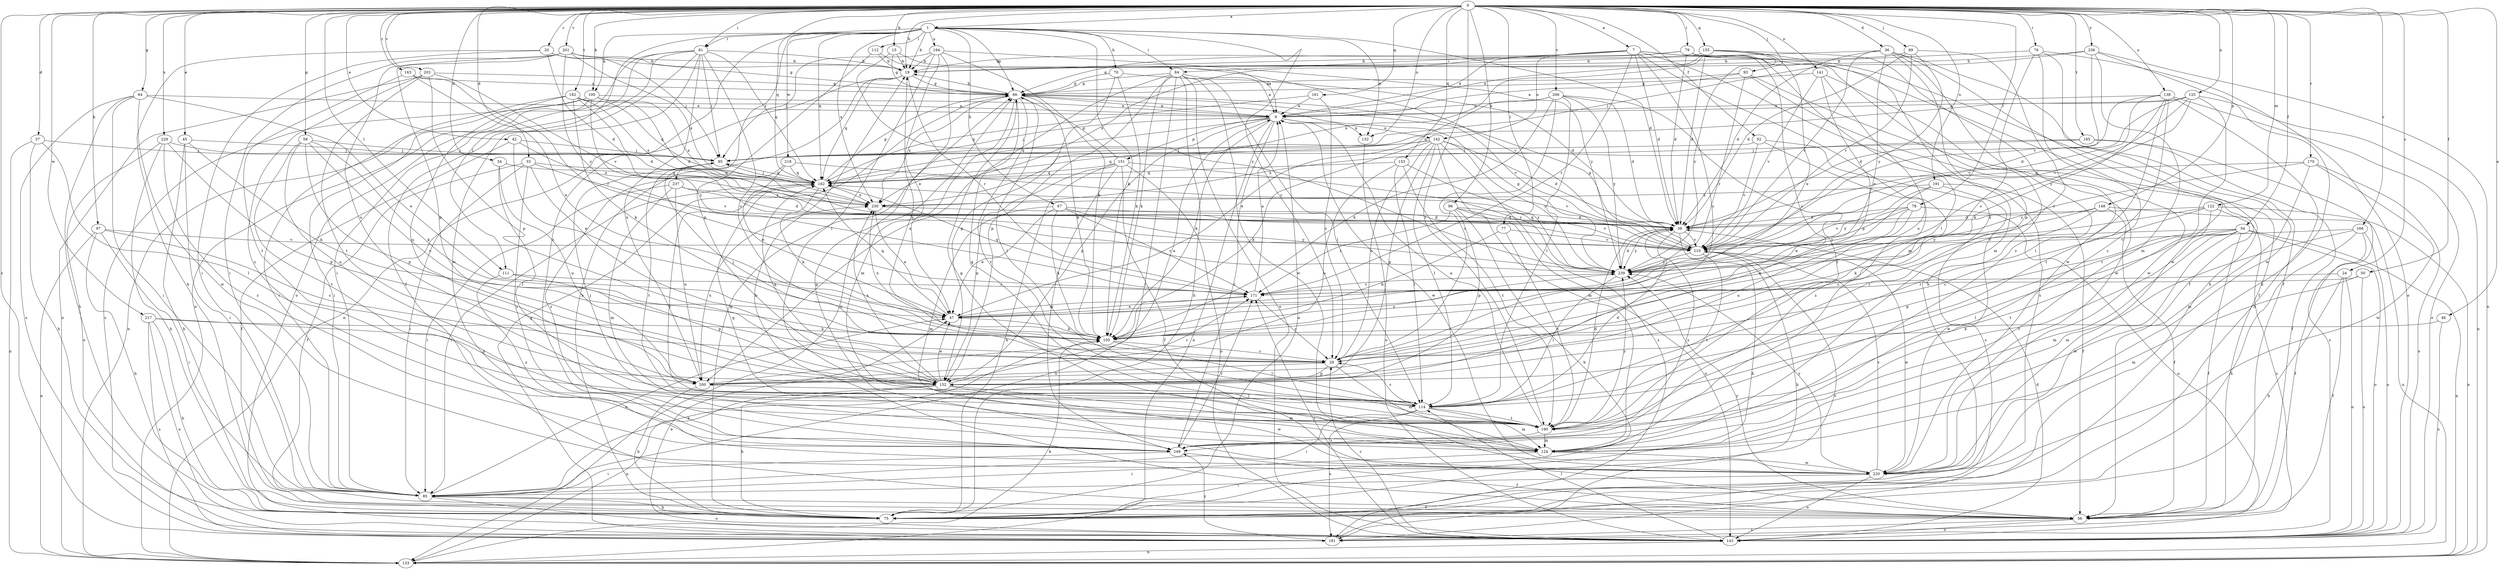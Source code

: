 strict digraph  {
0;
1;
7;
9;
15;
19;
20;
24;
29;
33;
34;
36;
37;
38;
42;
45;
46;
47;
50;
52;
54;
56;
58;
64;
66;
67;
70;
75;
76;
77;
78;
79;
81;
84;
85;
89;
93;
95;
96;
97;
100;
105;
111;
112;
114;
122;
124;
125;
132;
133;
138;
141;
142;
143;
148;
151;
152;
153;
155;
161;
162;
163;
166;
170;
171;
181;
182;
185;
190;
191;
194;
200;
201;
203;
206;
210;
217;
218;
220;
229;
230;
236;
237;
239;
249;
0 -> 1  [label=a];
0 -> 7  [label=a];
0 -> 15  [label=b];
0 -> 19  [label=b];
0 -> 20  [label=c];
0 -> 24  [label=c];
0 -> 33  [label=d];
0 -> 34  [label=d];
0 -> 36  [label=d];
0 -> 37  [label=d];
0 -> 42  [label=e];
0 -> 45  [label=e];
0 -> 46  [label=e];
0 -> 50  [label=f];
0 -> 52  [label=f];
0 -> 54  [label=f];
0 -> 58  [label=g];
0 -> 64  [label=g];
0 -> 76  [label=i];
0 -> 77  [label=i];
0 -> 78  [label=i];
0 -> 79  [label=i];
0 -> 81  [label=i];
0 -> 89  [label=j];
0 -> 93  [label=j];
0 -> 96  [label=k];
0 -> 97  [label=k];
0 -> 100  [label=k];
0 -> 111  [label=l];
0 -> 122  [label=m];
0 -> 125  [label=n];
0 -> 132  [label=n];
0 -> 138  [label=o];
0 -> 141  [label=o];
0 -> 148  [label=p];
0 -> 153  [label=q];
0 -> 155  [label=q];
0 -> 161  [label=q];
0 -> 162  [label=q];
0 -> 163  [label=r];
0 -> 166  [label=r];
0 -> 170  [label=r];
0 -> 181  [label=s];
0 -> 182  [label=t];
0 -> 185  [label=t];
0 -> 190  [label=t];
0 -> 191  [label=u];
0 -> 201  [label=v];
0 -> 203  [label=v];
0 -> 206  [label=v];
0 -> 217  [label=w];
0 -> 229  [label=x];
0 -> 236  [label=y];
1 -> 19  [label=b];
1 -> 29  [label=c];
1 -> 38  [label=d];
1 -> 66  [label=g];
1 -> 67  [label=h];
1 -> 70  [label=h];
1 -> 81  [label=i];
1 -> 84  [label=i];
1 -> 100  [label=k];
1 -> 105  [label=k];
1 -> 111  [label=l];
1 -> 112  [label=l];
1 -> 132  [label=n];
1 -> 162  [label=q];
1 -> 194  [label=u];
1 -> 218  [label=w];
1 -> 230  [label=x];
1 -> 237  [label=y];
1 -> 249  [label=z];
7 -> 29  [label=c];
7 -> 38  [label=d];
7 -> 56  [label=f];
7 -> 66  [label=g];
7 -> 75  [label=h];
7 -> 84  [label=i];
7 -> 124  [label=m];
7 -> 142  [label=o];
7 -> 171  [label=r];
7 -> 181  [label=s];
7 -> 230  [label=x];
9 -> 95  [label=j];
9 -> 105  [label=k];
9 -> 132  [label=n];
9 -> 133  [label=n];
9 -> 142  [label=o];
9 -> 151  [label=p];
9 -> 152  [label=p];
9 -> 162  [label=q];
9 -> 220  [label=w];
9 -> 249  [label=z];
15 -> 9  [label=a];
15 -> 19  [label=b];
15 -> 66  [label=g];
15 -> 239  [label=y];
19 -> 66  [label=g];
19 -> 75  [label=h];
19 -> 133  [label=n];
19 -> 162  [label=q];
19 -> 171  [label=r];
20 -> 19  [label=b];
20 -> 38  [label=d];
20 -> 66  [label=g];
20 -> 75  [label=h];
20 -> 85  [label=i];
24 -> 56  [label=f];
24 -> 75  [label=h];
24 -> 143  [label=o];
24 -> 171  [label=r];
29 -> 19  [label=b];
29 -> 95  [label=j];
29 -> 124  [label=m];
29 -> 152  [label=p];
29 -> 200  [label=u];
33 -> 29  [label=c];
33 -> 56  [label=f];
33 -> 85  [label=i];
33 -> 162  [label=q];
33 -> 210  [label=v];
33 -> 249  [label=z];
34 -> 114  [label=l];
34 -> 162  [label=q];
34 -> 200  [label=u];
36 -> 19  [label=b];
36 -> 38  [label=d];
36 -> 47  [label=e];
36 -> 56  [label=f];
36 -> 152  [label=p];
36 -> 210  [label=v];
36 -> 220  [label=w];
36 -> 249  [label=z];
37 -> 75  [label=h];
37 -> 95  [label=j];
37 -> 114  [label=l];
37 -> 133  [label=n];
38 -> 75  [label=h];
38 -> 210  [label=v];
38 -> 239  [label=y];
38 -> 249  [label=z];
42 -> 47  [label=e];
42 -> 56  [label=f];
42 -> 95  [label=j];
42 -> 230  [label=x];
45 -> 75  [label=h];
45 -> 85  [label=i];
45 -> 95  [label=j];
45 -> 105  [label=k];
46 -> 105  [label=k];
46 -> 143  [label=o];
47 -> 105  [label=k];
47 -> 162  [label=q];
47 -> 171  [label=r];
50 -> 124  [label=m];
50 -> 143  [label=o];
50 -> 171  [label=r];
52 -> 95  [label=j];
52 -> 181  [label=s];
52 -> 210  [label=v];
52 -> 249  [label=z];
54 -> 56  [label=f];
54 -> 114  [label=l];
54 -> 124  [label=m];
54 -> 133  [label=n];
54 -> 143  [label=o];
54 -> 152  [label=p];
54 -> 190  [label=t];
54 -> 210  [label=v];
54 -> 220  [label=w];
56 -> 19  [label=b];
56 -> 143  [label=o];
56 -> 181  [label=s];
56 -> 239  [label=y];
58 -> 29  [label=c];
58 -> 95  [label=j];
58 -> 105  [label=k];
58 -> 152  [label=p];
58 -> 190  [label=t];
58 -> 200  [label=u];
64 -> 9  [label=a];
64 -> 47  [label=e];
64 -> 75  [label=h];
64 -> 85  [label=i];
64 -> 181  [label=s];
64 -> 220  [label=w];
66 -> 9  [label=a];
66 -> 19  [label=b];
66 -> 105  [label=k];
66 -> 114  [label=l];
66 -> 124  [label=m];
66 -> 190  [label=t];
66 -> 210  [label=v];
66 -> 230  [label=x];
67 -> 38  [label=d];
67 -> 47  [label=e];
67 -> 105  [label=k];
67 -> 124  [label=m];
67 -> 171  [label=r];
67 -> 239  [label=y];
70 -> 38  [label=d];
70 -> 66  [label=g];
70 -> 105  [label=k];
70 -> 152  [label=p];
75 -> 9  [label=a];
75 -> 66  [label=g];
76 -> 19  [label=b];
76 -> 29  [label=c];
76 -> 143  [label=o];
76 -> 220  [label=w];
76 -> 249  [label=z];
77 -> 105  [label=k];
77 -> 190  [label=t];
77 -> 210  [label=v];
78 -> 38  [label=d];
78 -> 105  [label=k];
78 -> 143  [label=o];
78 -> 200  [label=u];
78 -> 210  [label=v];
78 -> 239  [label=y];
79 -> 9  [label=a];
79 -> 19  [label=b];
79 -> 29  [label=c];
79 -> 38  [label=d];
79 -> 75  [label=h];
79 -> 114  [label=l];
81 -> 19  [label=b];
81 -> 29  [label=c];
81 -> 56  [label=f];
81 -> 85  [label=i];
81 -> 95  [label=j];
81 -> 133  [label=n];
81 -> 143  [label=o];
81 -> 162  [label=q];
81 -> 200  [label=u];
81 -> 220  [label=w];
84 -> 9  [label=a];
84 -> 66  [label=g];
84 -> 75  [label=h];
84 -> 85  [label=i];
84 -> 105  [label=k];
84 -> 114  [label=l];
84 -> 143  [label=o];
84 -> 152  [label=p];
84 -> 200  [label=u];
84 -> 220  [label=w];
85 -> 47  [label=e];
85 -> 56  [label=f];
85 -> 75  [label=h];
85 -> 105  [label=k];
85 -> 143  [label=o];
89 -> 19  [label=b];
89 -> 29  [label=c];
89 -> 38  [label=d];
89 -> 210  [label=v];
89 -> 239  [label=y];
93 -> 9  [label=a];
93 -> 56  [label=f];
93 -> 66  [label=g];
93 -> 171  [label=r];
93 -> 220  [label=w];
95 -> 162  [label=q];
95 -> 190  [label=t];
96 -> 38  [label=d];
96 -> 75  [label=h];
96 -> 143  [label=o];
96 -> 152  [label=p];
96 -> 171  [label=r];
96 -> 210  [label=v];
97 -> 29  [label=c];
97 -> 75  [label=h];
97 -> 85  [label=i];
97 -> 133  [label=n];
97 -> 210  [label=v];
100 -> 9  [label=a];
100 -> 38  [label=d];
100 -> 85  [label=i];
100 -> 133  [label=n];
100 -> 171  [label=r];
100 -> 181  [label=s];
100 -> 230  [label=x];
105 -> 29  [label=c];
105 -> 114  [label=l];
105 -> 230  [label=x];
105 -> 239  [label=y];
111 -> 152  [label=p];
111 -> 171  [label=r];
111 -> 249  [label=z];
112 -> 19  [label=b];
112 -> 152  [label=p];
112 -> 210  [label=v];
114 -> 29  [label=c];
114 -> 38  [label=d];
114 -> 85  [label=i];
114 -> 124  [label=m];
114 -> 181  [label=s];
114 -> 190  [label=t];
122 -> 29  [label=c];
122 -> 38  [label=d];
122 -> 133  [label=n];
122 -> 181  [label=s];
122 -> 190  [label=t];
122 -> 239  [label=y];
124 -> 66  [label=g];
124 -> 85  [label=i];
124 -> 162  [label=q];
124 -> 220  [label=w];
125 -> 9  [label=a];
125 -> 38  [label=d];
125 -> 133  [label=n];
125 -> 162  [label=q];
125 -> 190  [label=t];
125 -> 210  [label=v];
125 -> 239  [label=y];
132 -> 143  [label=o];
133 -> 105  [label=k];
138 -> 9  [label=a];
138 -> 38  [label=d];
138 -> 75  [label=h];
138 -> 105  [label=k];
138 -> 114  [label=l];
138 -> 143  [label=o];
138 -> 190  [label=t];
138 -> 210  [label=v];
141 -> 66  [label=g];
141 -> 152  [label=p];
141 -> 200  [label=u];
141 -> 210  [label=v];
141 -> 220  [label=w];
142 -> 29  [label=c];
142 -> 38  [label=d];
142 -> 95  [label=j];
142 -> 105  [label=k];
142 -> 114  [label=l];
142 -> 124  [label=m];
142 -> 152  [label=p];
142 -> 162  [label=q];
142 -> 181  [label=s];
142 -> 239  [label=y];
143 -> 29  [label=c];
143 -> 38  [label=d];
143 -> 47  [label=e];
143 -> 114  [label=l];
143 -> 133  [label=n];
143 -> 171  [label=r];
148 -> 29  [label=c];
148 -> 38  [label=d];
148 -> 56  [label=f];
148 -> 105  [label=k];
148 -> 133  [label=n];
151 -> 56  [label=f];
151 -> 66  [label=g];
151 -> 75  [label=h];
151 -> 143  [label=o];
151 -> 152  [label=p];
151 -> 162  [label=q];
151 -> 239  [label=y];
151 -> 249  [label=z];
152 -> 9  [label=a];
152 -> 47  [label=e];
152 -> 75  [label=h];
152 -> 124  [label=m];
152 -> 133  [label=n];
152 -> 162  [label=q];
152 -> 220  [label=w];
152 -> 230  [label=x];
153 -> 114  [label=l];
153 -> 162  [label=q];
153 -> 190  [label=t];
153 -> 200  [label=u];
153 -> 239  [label=y];
155 -> 9  [label=a];
155 -> 19  [label=b];
155 -> 38  [label=d];
155 -> 47  [label=e];
155 -> 124  [label=m];
155 -> 220  [label=w];
155 -> 230  [label=x];
155 -> 239  [label=y];
161 -> 9  [label=a];
161 -> 29  [label=c];
161 -> 162  [label=q];
162 -> 66  [label=g];
162 -> 85  [label=i];
162 -> 95  [label=j];
162 -> 105  [label=k];
162 -> 190  [label=t];
162 -> 230  [label=x];
163 -> 47  [label=e];
163 -> 66  [label=g];
163 -> 171  [label=r];
163 -> 190  [label=t];
166 -> 56  [label=f];
166 -> 75  [label=h];
166 -> 124  [label=m];
166 -> 143  [label=o];
166 -> 210  [label=v];
170 -> 124  [label=m];
170 -> 143  [label=o];
170 -> 162  [label=q];
170 -> 220  [label=w];
170 -> 239  [label=y];
171 -> 9  [label=a];
171 -> 29  [label=c];
171 -> 47  [label=e];
171 -> 162  [label=q];
181 -> 66  [label=g];
181 -> 210  [label=v];
181 -> 249  [label=z];
182 -> 9  [label=a];
182 -> 38  [label=d];
182 -> 85  [label=i];
182 -> 105  [label=k];
182 -> 162  [label=q];
182 -> 200  [label=u];
182 -> 230  [label=x];
185 -> 56  [label=f];
185 -> 95  [label=j];
185 -> 181  [label=s];
185 -> 230  [label=x];
190 -> 9  [label=a];
190 -> 38  [label=d];
190 -> 66  [label=g];
190 -> 95  [label=j];
190 -> 124  [label=m];
190 -> 239  [label=y];
190 -> 249  [label=z];
191 -> 47  [label=e];
191 -> 56  [label=f];
191 -> 220  [label=w];
191 -> 230  [label=x];
191 -> 239  [label=y];
194 -> 19  [label=b];
194 -> 47  [label=e];
194 -> 95  [label=j];
194 -> 105  [label=k];
194 -> 114  [label=l];
194 -> 133  [label=n];
194 -> 239  [label=y];
200 -> 75  [label=h];
200 -> 114  [label=l];
200 -> 171  [label=r];
200 -> 230  [label=x];
201 -> 19  [label=b];
201 -> 85  [label=i];
201 -> 95  [label=j];
201 -> 152  [label=p];
201 -> 200  [label=u];
201 -> 230  [label=x];
201 -> 239  [label=y];
203 -> 66  [label=g];
203 -> 133  [label=n];
203 -> 152  [label=p];
203 -> 190  [label=t];
203 -> 210  [label=v];
203 -> 249  [label=z];
206 -> 9  [label=a];
206 -> 29  [label=c];
206 -> 38  [label=d];
206 -> 47  [label=e];
206 -> 105  [label=k];
206 -> 114  [label=l];
206 -> 190  [label=t];
206 -> 239  [label=y];
210 -> 66  [label=g];
210 -> 75  [label=h];
210 -> 162  [label=q];
210 -> 190  [label=t];
210 -> 220  [label=w];
210 -> 239  [label=y];
217 -> 75  [label=h];
217 -> 105  [label=k];
217 -> 143  [label=o];
217 -> 152  [label=p];
217 -> 181  [label=s];
218 -> 47  [label=e];
218 -> 162  [label=q];
218 -> 210  [label=v];
218 -> 249  [label=z];
220 -> 66  [label=g];
220 -> 85  [label=i];
220 -> 143  [label=o];
220 -> 210  [label=v];
220 -> 239  [label=y];
229 -> 75  [label=h];
229 -> 95  [label=j];
229 -> 143  [label=o];
229 -> 152  [label=p];
229 -> 249  [label=z];
230 -> 38  [label=d];
230 -> 47  [label=e];
236 -> 19  [label=b];
236 -> 75  [label=h];
236 -> 95  [label=j];
236 -> 124  [label=m];
236 -> 133  [label=n];
236 -> 210  [label=v];
237 -> 38  [label=d];
237 -> 85  [label=i];
237 -> 124  [label=m];
237 -> 200  [label=u];
237 -> 230  [label=x];
239 -> 38  [label=d];
239 -> 66  [label=g];
239 -> 114  [label=l];
239 -> 171  [label=r];
249 -> 56  [label=f];
249 -> 85  [label=i];
249 -> 171  [label=r];
}
